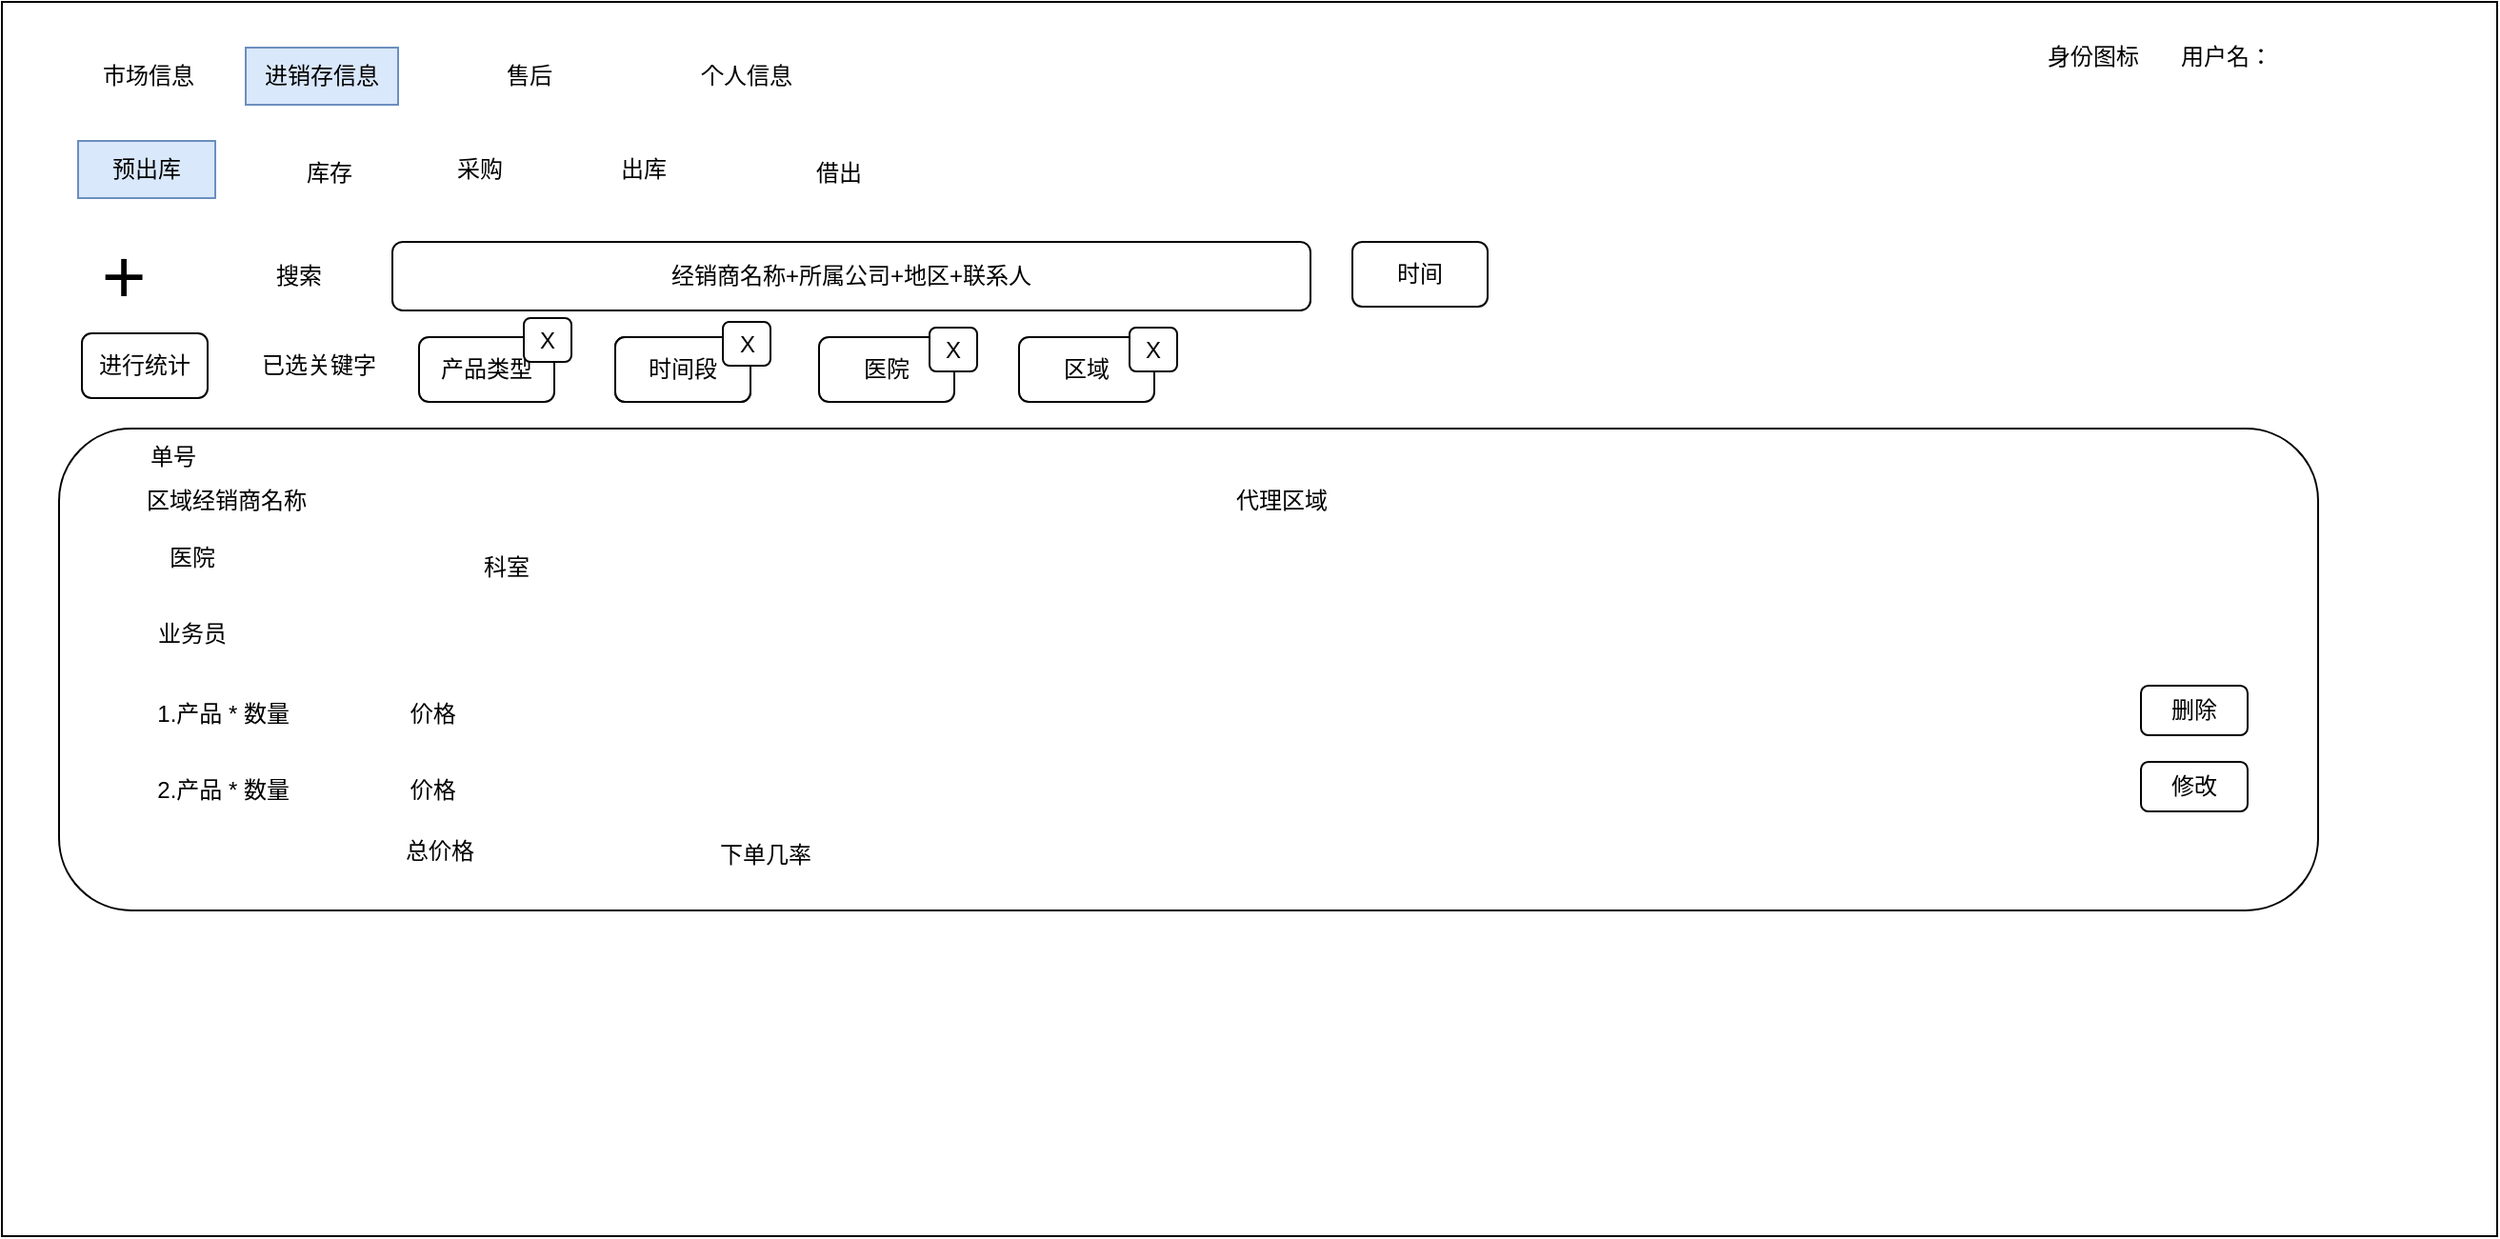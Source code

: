 <mxfile version="15.5.1" type="github" pages="5">
  <diagram id="N5iFs1pkEQkYCYLfwqrd" name="预出库">
    <mxGraphModel dx="1422" dy="705" grid="0" gridSize="10" guides="1" tooltips="1" connect="1" arrows="1" fold="1" page="1" pageScale="1" pageWidth="827" pageHeight="1169" math="0" shadow="0">
      <root>
        <mxCell id="0" />
        <mxCell id="1" parent="0" />
        <mxCell id="yPibqIaLQ4RqL0XUAA-0-1" value="" style="rounded=0;whiteSpace=wrap;html=1;" vertex="1" parent="1">
          <mxGeometry x="46" y="108" width="1310" height="648" as="geometry" />
        </mxCell>
        <mxCell id="yPibqIaLQ4RqL0XUAA-0-2" value="市场信息" style="text;html=1;strokeColor=none;fillColor=none;align=center;verticalAlign=middle;whiteSpace=wrap;rounded=0;" vertex="1" parent="1">
          <mxGeometry x="83" y="132" width="80" height="30" as="geometry" />
        </mxCell>
        <mxCell id="yPibqIaLQ4RqL0XUAA-0-3" value="预出库" style="text;html=1;strokeColor=#6c8ebf;fillColor=#dae8fc;align=center;verticalAlign=middle;whiteSpace=wrap;rounded=0;" vertex="1" parent="1">
          <mxGeometry x="86" y="181" width="72" height="30" as="geometry" />
        </mxCell>
        <mxCell id="yPibqIaLQ4RqL0XUAA-0-4" value="采购" style="text;html=1;strokeColor=none;fillColor=none;align=center;verticalAlign=middle;whiteSpace=wrap;rounded=0;" vertex="1" parent="1">
          <mxGeometry x="261" y="181" width="72" height="30" as="geometry" />
        </mxCell>
        <mxCell id="yPibqIaLQ4RqL0XUAA-0-5" value="出库" style="text;html=1;strokeColor=none;fillColor=none;align=center;verticalAlign=middle;whiteSpace=wrap;rounded=0;" vertex="1" parent="1">
          <mxGeometry x="347" y="181" width="72" height="30" as="geometry" />
        </mxCell>
        <mxCell id="yPibqIaLQ4RqL0XUAA-0-12" value="&lt;font style=&quot;font-size: 40px&quot;&gt;+&lt;/font&gt;" style="text;html=1;strokeColor=none;fillColor=none;align=center;verticalAlign=middle;whiteSpace=wrap;rounded=0;" vertex="1" parent="1">
          <mxGeometry x="80" y="236" width="60" height="30" as="geometry" />
        </mxCell>
        <mxCell id="yPibqIaLQ4RqL0XUAA-0-13" value="搜索" style="text;html=1;strokeColor=none;fillColor=none;align=center;verticalAlign=middle;whiteSpace=wrap;rounded=0;fontSize=12;" vertex="1" parent="1">
          <mxGeometry x="172" y="237" width="60" height="30" as="geometry" />
        </mxCell>
        <mxCell id="yPibqIaLQ4RqL0XUAA-0-14" value="经销商名称+所属公司+地区+联系人" style="rounded=1;whiteSpace=wrap;html=1;fontSize=12;" vertex="1" parent="1">
          <mxGeometry x="251" y="234" width="482" height="36" as="geometry" />
        </mxCell>
        <mxCell id="yPibqIaLQ4RqL0XUAA-0-16" value="用户名：" style="text;html=1;strokeColor=none;fillColor=none;align=center;verticalAlign=middle;whiteSpace=wrap;rounded=0;fontSize=12;" vertex="1" parent="1">
          <mxGeometry x="1184" y="122" width="60" height="30" as="geometry" />
        </mxCell>
        <mxCell id="yPibqIaLQ4RqL0XUAA-0-17" value="身份图标" style="text;html=1;strokeColor=none;fillColor=none;align=center;verticalAlign=middle;whiteSpace=wrap;rounded=0;fontSize=12;" vertex="1" parent="1">
          <mxGeometry x="1114" y="122" width="60" height="30" as="geometry" />
        </mxCell>
        <mxCell id="yPibqIaLQ4RqL0XUAA-0-20" value="进销存信息" style="text;html=1;strokeColor=#6c8ebf;fillColor=#dae8fc;align=center;verticalAlign=middle;whiteSpace=wrap;rounded=0;" vertex="1" parent="1">
          <mxGeometry x="174" y="132" width="80" height="30" as="geometry" />
        </mxCell>
        <mxCell id="yPibqIaLQ4RqL0XUAA-0-21" value="借出" style="text;html=1;strokeColor=none;fillColor=none;align=center;verticalAlign=middle;whiteSpace=wrap;rounded=0;" vertex="1" parent="1">
          <mxGeometry x="452" y="183" width="67" height="30" as="geometry" />
        </mxCell>
        <mxCell id="yPibqIaLQ4RqL0XUAA-0-22" value="售后" style="text;html=1;strokeColor=none;fillColor=none;align=center;verticalAlign=middle;whiteSpace=wrap;rounded=0;" vertex="1" parent="1">
          <mxGeometry x="283" y="132" width="80" height="30" as="geometry" />
        </mxCell>
        <mxCell id="yPibqIaLQ4RqL0XUAA-0-23" value="个人信息" style="text;html=1;strokeColor=none;fillColor=none;align=center;verticalAlign=middle;whiteSpace=wrap;rounded=0;" vertex="1" parent="1">
          <mxGeometry x="397" y="132" width="80" height="30" as="geometry" />
        </mxCell>
        <mxCell id="yPibqIaLQ4RqL0XUAA-0-24" value="库存" style="text;html=1;strokeColor=none;fillColor=none;align=center;verticalAlign=middle;whiteSpace=wrap;rounded=0;" vertex="1" parent="1">
          <mxGeometry x="182" y="183" width="72" height="30" as="geometry" />
        </mxCell>
        <mxCell id="yPibqIaLQ4RqL0XUAA-0-26" value="" style="rounded=1;whiteSpace=wrap;html=1;fontSize=12;" vertex="1" parent="1">
          <mxGeometry x="76" y="332" width="1186" height="253" as="geometry" />
        </mxCell>
        <mxCell id="yPibqIaLQ4RqL0XUAA-0-27" value="修改" style="rounded=1;whiteSpace=wrap;html=1;fontSize=12;" vertex="1" parent="1">
          <mxGeometry x="1169" y="507" width="56" height="26" as="geometry" />
        </mxCell>
        <mxCell id="yPibqIaLQ4RqL0XUAA-0-28" value="删除" style="rounded=1;whiteSpace=wrap;html=1;fontSize=12;" vertex="1" parent="1">
          <mxGeometry x="1169" y="467" width="56" height="26" as="geometry" />
        </mxCell>
        <mxCell id="yPibqIaLQ4RqL0XUAA-0-29" value="区域经销商名称" style="text;html=1;strokeColor=none;fillColor=none;align=center;verticalAlign=middle;whiteSpace=wrap;rounded=0;fontSize=12;" vertex="1" parent="1">
          <mxGeometry x="112" y="355" width="104" height="30" as="geometry" />
        </mxCell>
        <mxCell id="yPibqIaLQ4RqL0XUAA-0-30" value="代理区域" style="text;html=1;strokeColor=none;fillColor=none;align=center;verticalAlign=middle;whiteSpace=wrap;rounded=0;fontSize=12;" vertex="1" parent="1">
          <mxGeometry x="666" y="355" width="104" height="30" as="geometry" />
        </mxCell>
        <mxCell id="yPibqIaLQ4RqL0XUAA-0-31" value="业务员" style="text;html=1;strokeColor=none;fillColor=none;align=center;verticalAlign=middle;whiteSpace=wrap;rounded=0;fontSize=12;" vertex="1" parent="1">
          <mxGeometry x="116" y="424.5" width="60" height="30" as="geometry" />
        </mxCell>
        <mxCell id="yPibqIaLQ4RqL0XUAA-0-32" value="医院" style="text;html=1;strokeColor=none;fillColor=none;align=center;verticalAlign=middle;whiteSpace=wrap;rounded=0;fontSize=12;" vertex="1" parent="1">
          <mxGeometry x="116" y="385" width="60" height="30" as="geometry" />
        </mxCell>
        <mxCell id="yPibqIaLQ4RqL0XUAA-0-33" value="1.产品 * 数量&amp;nbsp; &amp;nbsp; &amp;nbsp; &amp;nbsp; &amp;nbsp; &amp;nbsp; &amp;nbsp; &amp;nbsp; &amp;nbsp; &amp;nbsp;价格" style="text;html=1;strokeColor=none;fillColor=none;align=center;verticalAlign=middle;whiteSpace=wrap;rounded=0;fontSize=12;" vertex="1" parent="1">
          <mxGeometry x="94" y="467" width="224" height="30" as="geometry" />
        </mxCell>
        <mxCell id="yPibqIaLQ4RqL0XUAA-0-34" value="2.产品 * 数量&amp;nbsp; &amp;nbsp; &amp;nbsp; &amp;nbsp; &amp;nbsp; &amp;nbsp; &amp;nbsp; &amp;nbsp; &amp;nbsp; &amp;nbsp;价格" style="text;html=1;strokeColor=none;fillColor=none;align=center;verticalAlign=middle;whiteSpace=wrap;rounded=0;fontSize=12;" vertex="1" parent="1">
          <mxGeometry x="94" y="507" width="224" height="30" as="geometry" />
        </mxCell>
        <mxCell id="yPibqIaLQ4RqL0XUAA-0-35" value="总价格" style="text;html=1;strokeColor=none;fillColor=none;align=center;verticalAlign=middle;whiteSpace=wrap;rounded=0;fontSize=12;" vertex="1" parent="1">
          <mxGeometry x="246" y="539" width="60" height="30" as="geometry" />
        </mxCell>
        <mxCell id="yPibqIaLQ4RqL0XUAA-0-36" value="下单几率" style="text;html=1;strokeColor=none;fillColor=none;align=center;verticalAlign=middle;whiteSpace=wrap;rounded=0;fontSize=12;" vertex="1" parent="1">
          <mxGeometry x="417" y="541" width="60" height="30" as="geometry" />
        </mxCell>
        <mxCell id="yPibqIaLQ4RqL0XUAA-0-37" value="科室" style="text;html=1;strokeColor=none;fillColor=none;align=center;verticalAlign=middle;whiteSpace=wrap;rounded=0;fontSize=12;" vertex="1" parent="1">
          <mxGeometry x="281" y="390" width="60" height="30" as="geometry" />
        </mxCell>
        <mxCell id="yPibqIaLQ4RqL0XUAA-0-38" value="单号" style="text;html=1;strokeColor=none;fillColor=none;align=center;verticalAlign=middle;whiteSpace=wrap;rounded=0;" vertex="1" parent="1">
          <mxGeometry x="106" y="332" width="60" height="30" as="geometry" />
        </mxCell>
        <mxCell id="yPibqIaLQ4RqL0XUAA-0-40" value="时间" style="rounded=1;whiteSpace=wrap;html=1;" vertex="1" parent="1">
          <mxGeometry x="755" y="234" width="71" height="34" as="geometry" />
        </mxCell>
        <mxCell id="yPibqIaLQ4RqL0XUAA-0-41" value="产品类型" style="rounded=1;whiteSpace=wrap;html=1;" vertex="1" parent="1">
          <mxGeometry x="265" y="284" width="71" height="34" as="geometry" />
        </mxCell>
        <mxCell id="yPibqIaLQ4RqL0XUAA-0-43" value="已选关键字" style="text;html=1;strokeColor=none;fillColor=none;align=center;verticalAlign=middle;whiteSpace=wrap;rounded=0;" vertex="1" parent="1">
          <mxGeometry x="178" y="284" width="69" height="30" as="geometry" />
        </mxCell>
        <mxCell id="yPibqIaLQ4RqL0XUAA-0-44" value="X" style="rounded=1;whiteSpace=wrap;html=1;" vertex="1" parent="1">
          <mxGeometry x="320" y="274" width="25" height="23" as="geometry" />
        </mxCell>
        <mxCell id="yPibqIaLQ4RqL0XUAA-0-45" value="时间段" style="rounded=1;whiteSpace=wrap;html=1;" vertex="1" parent="1">
          <mxGeometry x="368" y="284" width="71" height="34" as="geometry" />
        </mxCell>
        <mxCell id="yPibqIaLQ4RqL0XUAA-0-47" value="时间段" style="rounded=1;whiteSpace=wrap;html=1;" vertex="1" parent="1">
          <mxGeometry x="368" y="284" width="71" height="34" as="geometry" />
        </mxCell>
        <mxCell id="yPibqIaLQ4RqL0XUAA-0-48" value="医院" style="rounded=1;whiteSpace=wrap;html=1;" vertex="1" parent="1">
          <mxGeometry x="475" y="284" width="71" height="34" as="geometry" />
        </mxCell>
        <mxCell id="yPibqIaLQ4RqL0XUAA-0-49" value="X" style="rounded=1;whiteSpace=wrap;html=1;" vertex="1" parent="1">
          <mxGeometry x="424.5" y="276" width="25" height="23" as="geometry" />
        </mxCell>
        <mxCell id="yPibqIaLQ4RqL0XUAA-0-50" value="X" style="rounded=1;whiteSpace=wrap;html=1;" vertex="1" parent="1">
          <mxGeometry x="533" y="279" width="25" height="23" as="geometry" />
        </mxCell>
        <mxCell id="yPibqIaLQ4RqL0XUAA-0-52" value="进行统计" style="rounded=1;whiteSpace=wrap;html=1;" vertex="1" parent="1">
          <mxGeometry x="88" y="282" width="66" height="34" as="geometry" />
        </mxCell>
        <mxCell id="yPibqIaLQ4RqL0XUAA-0-53" value="区域" style="rounded=1;whiteSpace=wrap;html=1;" vertex="1" parent="1">
          <mxGeometry x="580" y="284" width="71" height="34" as="geometry" />
        </mxCell>
        <mxCell id="yPibqIaLQ4RqL0XUAA-0-54" value="X" style="rounded=1;whiteSpace=wrap;html=1;" vertex="1" parent="1">
          <mxGeometry x="638" y="279" width="25" height="23" as="geometry" />
        </mxCell>
      </root>
    </mxGraphModel>
  </diagram>
  <diagram id="jv4Y4jP7Bdz8mvcNvEhy" name="库存">
    <mxGraphModel dx="1422" dy="705" grid="0" gridSize="10" guides="1" tooltips="1" connect="1" arrows="1" fold="1" page="1" pageScale="1" pageWidth="827" pageHeight="1169" math="0" shadow="0">
      <root>
        <mxCell id="_KoCDJQrt4iuUP8M9wGR-0" />
        <mxCell id="_KoCDJQrt4iuUP8M9wGR-1" parent="_KoCDJQrt4iuUP8M9wGR-0" />
        <mxCell id="_KoCDJQrt4iuUP8M9wGR-2" value="" style="rounded=0;whiteSpace=wrap;html=1;" vertex="1" parent="_KoCDJQrt4iuUP8M9wGR-1">
          <mxGeometry x="46" y="108" width="1310" height="648" as="geometry" />
        </mxCell>
        <mxCell id="_KoCDJQrt4iuUP8M9wGR-3" value="市场信息" style="text;html=1;strokeColor=none;fillColor=none;align=center;verticalAlign=middle;whiteSpace=wrap;rounded=0;" vertex="1" parent="_KoCDJQrt4iuUP8M9wGR-1">
          <mxGeometry x="83" y="132" width="80" height="30" as="geometry" />
        </mxCell>
        <mxCell id="_KoCDJQrt4iuUP8M9wGR-4" value="预出库" style="text;html=1;align=center;verticalAlign=middle;whiteSpace=wrap;rounded=0;" vertex="1" parent="_KoCDJQrt4iuUP8M9wGR-1">
          <mxGeometry x="86" y="181" width="72" height="30" as="geometry" />
        </mxCell>
        <mxCell id="_KoCDJQrt4iuUP8M9wGR-5" value="采购" style="text;html=1;align=center;verticalAlign=middle;whiteSpace=wrap;rounded=0;" vertex="1" parent="_KoCDJQrt4iuUP8M9wGR-1">
          <mxGeometry x="261" y="181" width="72" height="30" as="geometry" />
        </mxCell>
        <mxCell id="_KoCDJQrt4iuUP8M9wGR-6" value="出库" style="text;html=1;strokeColor=none;fillColor=none;align=center;verticalAlign=middle;whiteSpace=wrap;rounded=0;" vertex="1" parent="_KoCDJQrt4iuUP8M9wGR-1">
          <mxGeometry x="347" y="181" width="72" height="30" as="geometry" />
        </mxCell>
        <mxCell id="_KoCDJQrt4iuUP8M9wGR-8" value="&lt;font style=&quot;font-size: 40px&quot;&gt;+&lt;/font&gt;" style="text;html=1;strokeColor=none;fillColor=none;align=center;verticalAlign=middle;whiteSpace=wrap;rounded=0;" vertex="1" parent="_KoCDJQrt4iuUP8M9wGR-1">
          <mxGeometry x="80" y="236" width="60" height="30" as="geometry" />
        </mxCell>
        <mxCell id="_KoCDJQrt4iuUP8M9wGR-9" value="搜索" style="text;html=1;strokeColor=none;fillColor=none;align=center;verticalAlign=middle;whiteSpace=wrap;rounded=0;fontSize=12;" vertex="1" parent="_KoCDJQrt4iuUP8M9wGR-1">
          <mxGeometry x="172" y="237" width="60" height="30" as="geometry" />
        </mxCell>
        <mxCell id="_KoCDJQrt4iuUP8M9wGR-10" value="产品类型+产品型号+区域" style="rounded=1;whiteSpace=wrap;html=1;fontSize=12;" vertex="1" parent="_KoCDJQrt4iuUP8M9wGR-1">
          <mxGeometry x="251" y="234" width="482" height="36" as="geometry" />
        </mxCell>
        <mxCell id="_KoCDJQrt4iuUP8M9wGR-11" value="用户名：" style="text;html=1;strokeColor=none;fillColor=none;align=center;verticalAlign=middle;whiteSpace=wrap;rounded=0;fontSize=12;" vertex="1" parent="_KoCDJQrt4iuUP8M9wGR-1">
          <mxGeometry x="1184" y="122" width="60" height="30" as="geometry" />
        </mxCell>
        <mxCell id="_KoCDJQrt4iuUP8M9wGR-12" value="身份图标" style="text;html=1;strokeColor=none;fillColor=none;align=center;verticalAlign=middle;whiteSpace=wrap;rounded=0;fontSize=12;" vertex="1" parent="_KoCDJQrt4iuUP8M9wGR-1">
          <mxGeometry x="1114" y="122" width="60" height="30" as="geometry" />
        </mxCell>
        <mxCell id="_KoCDJQrt4iuUP8M9wGR-13" value="进销存信息" style="text;html=1;strokeColor=#6c8ebf;fillColor=#dae8fc;align=center;verticalAlign=middle;whiteSpace=wrap;rounded=0;" vertex="1" parent="_KoCDJQrt4iuUP8M9wGR-1">
          <mxGeometry x="174" y="132" width="80" height="30" as="geometry" />
        </mxCell>
        <mxCell id="_KoCDJQrt4iuUP8M9wGR-14" value="借出" style="text;html=1;strokeColor=none;fillColor=none;align=center;verticalAlign=middle;whiteSpace=wrap;rounded=0;" vertex="1" parent="_KoCDJQrt4iuUP8M9wGR-1">
          <mxGeometry x="429" y="183" width="67" height="30" as="geometry" />
        </mxCell>
        <mxCell id="_KoCDJQrt4iuUP8M9wGR-15" value="售后" style="text;html=1;strokeColor=none;fillColor=none;align=center;verticalAlign=middle;whiteSpace=wrap;rounded=0;" vertex="1" parent="_KoCDJQrt4iuUP8M9wGR-1">
          <mxGeometry x="283" y="132" width="80" height="30" as="geometry" />
        </mxCell>
        <mxCell id="_KoCDJQrt4iuUP8M9wGR-16" value="个人信息" style="text;html=1;strokeColor=none;fillColor=none;align=center;verticalAlign=middle;whiteSpace=wrap;rounded=0;" vertex="1" parent="_KoCDJQrt4iuUP8M9wGR-1">
          <mxGeometry x="397" y="132" width="80" height="30" as="geometry" />
        </mxCell>
        <mxCell id="_KoCDJQrt4iuUP8M9wGR-17" value="库存" style="text;html=1;align=center;verticalAlign=middle;whiteSpace=wrap;rounded=0;fillColor=#dae8fc;strokeColor=#6c8ebf;" vertex="1" parent="_KoCDJQrt4iuUP8M9wGR-1">
          <mxGeometry x="182" y="183" width="72" height="30" as="geometry" />
        </mxCell>
        <mxCell id="_KoCDJQrt4iuUP8M9wGR-18" value="" style="rounded=1;whiteSpace=wrap;html=1;fontSize=12;" vertex="1" parent="_KoCDJQrt4iuUP8M9wGR-1">
          <mxGeometry x="76" y="332" width="1229" height="62" as="geometry" />
        </mxCell>
        <mxCell id="_KoCDJQrt4iuUP8M9wGR-23" value="产品型号" style="text;html=1;strokeColor=none;fillColor=none;align=center;verticalAlign=middle;whiteSpace=wrap;rounded=0;fontSize=12;" vertex="1" parent="_KoCDJQrt4iuUP8M9wGR-1">
          <mxGeometry x="112" y="346" width="60" height="30" as="geometry" />
        </mxCell>
        <mxCell id="ZO0DGXHjVjObWl1mcFFZ-0" value="市场报价" style="text;html=1;strokeColor=none;fillColor=none;align=center;verticalAlign=middle;whiteSpace=wrap;rounded=0;fontSize=12;" vertex="1" parent="_KoCDJQrt4iuUP8M9wGR-1">
          <mxGeometry x="371" y="348" width="60" height="30" as="geometry" />
        </mxCell>
        <mxCell id="ZO0DGXHjVjObWl1mcFFZ-1" value="底价" style="text;html=1;strokeColor=none;fillColor=none;align=center;verticalAlign=middle;whiteSpace=wrap;rounded=0;fontSize=12;" vertex="1" parent="_KoCDJQrt4iuUP8M9wGR-1">
          <mxGeometry x="484" y="348" width="60" height="30" as="geometry" />
        </mxCell>
        <mxCell id="ZO0DGXHjVjObWl1mcFFZ-2" value="入库日期" style="text;html=1;strokeColor=none;fillColor=none;align=center;verticalAlign=middle;whiteSpace=wrap;rounded=0;fontSize=12;" vertex="1" parent="_KoCDJQrt4iuUP8M9wGR-1">
          <mxGeometry x="245" y="348" width="60" height="30" as="geometry" />
        </mxCell>
        <mxCell id="ZO0DGXHjVjObWl1mcFFZ-3" value="库存量" style="text;html=1;strokeColor=none;fillColor=none;align=center;verticalAlign=middle;whiteSpace=wrap;rounded=0;fontSize=12;" vertex="1" parent="_KoCDJQrt4iuUP8M9wGR-1">
          <mxGeometry x="1221" y="351" width="60" height="30" as="geometry" />
        </mxCell>
        <mxCell id="tVvs63buz0-kbZo9qKMl-0" value="入库日期" style="text;html=1;strokeColor=none;fillColor=none;align=center;verticalAlign=middle;whiteSpace=wrap;rounded=0;" vertex="1" parent="_KoCDJQrt4iuUP8M9wGR-1">
          <mxGeometry x="771" y="237" width="60" height="30" as="geometry" />
        </mxCell>
      </root>
    </mxGraphModel>
  </diagram>
  <diagram id="6dy0eFwVBlNx3z7ND8d6" name="采购">
    <mxGraphModel dx="1422" dy="705" grid="0" gridSize="10" guides="1" tooltips="1" connect="1" arrows="1" fold="1" page="1" pageScale="1" pageWidth="827" pageHeight="1169" math="0" shadow="0">
      <root>
        <mxCell id="WI2zDYExkKWkCpuqiBd3-0" />
        <mxCell id="WI2zDYExkKWkCpuqiBd3-1" parent="WI2zDYExkKWkCpuqiBd3-0" />
        <mxCell id="sccKwh4WqgvTdbU3zLTp-0" value="" style="rounded=0;whiteSpace=wrap;html=1;" vertex="1" parent="WI2zDYExkKWkCpuqiBd3-1">
          <mxGeometry x="46" y="108" width="1310" height="648" as="geometry" />
        </mxCell>
        <mxCell id="sccKwh4WqgvTdbU3zLTp-1" value="市场信息" style="text;html=1;strokeColor=none;fillColor=none;align=center;verticalAlign=middle;whiteSpace=wrap;rounded=0;" vertex="1" parent="WI2zDYExkKWkCpuqiBd3-1">
          <mxGeometry x="83" y="132" width="80" height="30" as="geometry" />
        </mxCell>
        <mxCell id="sccKwh4WqgvTdbU3zLTp-2" value="预出库" style="text;html=1;align=center;verticalAlign=middle;whiteSpace=wrap;rounded=0;" vertex="1" parent="WI2zDYExkKWkCpuqiBd3-1">
          <mxGeometry x="86" y="181" width="72" height="30" as="geometry" />
        </mxCell>
        <mxCell id="sccKwh4WqgvTdbU3zLTp-3" value="采购" style="text;html=1;strokeColor=#6c8ebf;fillColor=#dae8fc;align=center;verticalAlign=middle;whiteSpace=wrap;rounded=0;" vertex="1" parent="WI2zDYExkKWkCpuqiBd3-1">
          <mxGeometry x="261" y="181" width="72" height="30" as="geometry" />
        </mxCell>
        <mxCell id="sccKwh4WqgvTdbU3zLTp-4" value="出库" style="text;html=1;strokeColor=none;fillColor=none;align=center;verticalAlign=middle;whiteSpace=wrap;rounded=0;" vertex="1" parent="WI2zDYExkKWkCpuqiBd3-1">
          <mxGeometry x="347" y="181" width="72" height="30" as="geometry" />
        </mxCell>
        <mxCell id="sccKwh4WqgvTdbU3zLTp-6" value="&lt;font style=&quot;font-size: 40px&quot;&gt;+&lt;/font&gt;" style="text;html=1;strokeColor=none;fillColor=none;align=center;verticalAlign=middle;whiteSpace=wrap;rounded=0;" vertex="1" parent="WI2zDYExkKWkCpuqiBd3-1">
          <mxGeometry x="80" y="236" width="60" height="30" as="geometry" />
        </mxCell>
        <mxCell id="sccKwh4WqgvTdbU3zLTp-7" value="搜索" style="text;html=1;strokeColor=none;fillColor=none;align=center;verticalAlign=middle;whiteSpace=wrap;rounded=0;fontSize=12;" vertex="1" parent="WI2zDYExkKWkCpuqiBd3-1">
          <mxGeometry x="172" y="237" width="60" height="30" as="geometry" />
        </mxCell>
        <mxCell id="sccKwh4WqgvTdbU3zLTp-8" value="经销商名称+所属公司+地区+联系人" style="rounded=1;whiteSpace=wrap;html=1;fontSize=12;" vertex="1" parent="WI2zDYExkKWkCpuqiBd3-1">
          <mxGeometry x="251" y="234" width="482" height="36" as="geometry" />
        </mxCell>
        <mxCell id="sccKwh4WqgvTdbU3zLTp-9" value="用户名：" style="text;html=1;strokeColor=none;fillColor=none;align=center;verticalAlign=middle;whiteSpace=wrap;rounded=0;fontSize=12;" vertex="1" parent="WI2zDYExkKWkCpuqiBd3-1">
          <mxGeometry x="1184" y="122" width="60" height="30" as="geometry" />
        </mxCell>
        <mxCell id="sccKwh4WqgvTdbU3zLTp-10" value="身份图标" style="text;html=1;strokeColor=none;fillColor=none;align=center;verticalAlign=middle;whiteSpace=wrap;rounded=0;fontSize=12;" vertex="1" parent="WI2zDYExkKWkCpuqiBd3-1">
          <mxGeometry x="1114" y="122" width="60" height="30" as="geometry" />
        </mxCell>
        <mxCell id="sccKwh4WqgvTdbU3zLTp-11" value="进销存信息" style="text;html=1;strokeColor=#6c8ebf;fillColor=#dae8fc;align=center;verticalAlign=middle;whiteSpace=wrap;rounded=0;" vertex="1" parent="WI2zDYExkKWkCpuqiBd3-1">
          <mxGeometry x="174" y="132" width="80" height="30" as="geometry" />
        </mxCell>
        <mxCell id="sccKwh4WqgvTdbU3zLTp-12" value="借出" style="text;html=1;strokeColor=none;fillColor=none;align=center;verticalAlign=middle;whiteSpace=wrap;rounded=0;" vertex="1" parent="WI2zDYExkKWkCpuqiBd3-1">
          <mxGeometry x="430" y="183" width="67" height="30" as="geometry" />
        </mxCell>
        <mxCell id="sccKwh4WqgvTdbU3zLTp-13" value="售后" style="text;html=1;strokeColor=none;fillColor=none;align=center;verticalAlign=middle;whiteSpace=wrap;rounded=0;" vertex="1" parent="WI2zDYExkKWkCpuqiBd3-1">
          <mxGeometry x="283" y="132" width="80" height="30" as="geometry" />
        </mxCell>
        <mxCell id="sccKwh4WqgvTdbU3zLTp-14" value="个人信息" style="text;html=1;strokeColor=none;fillColor=none;align=center;verticalAlign=middle;whiteSpace=wrap;rounded=0;" vertex="1" parent="WI2zDYExkKWkCpuqiBd3-1">
          <mxGeometry x="397" y="132" width="80" height="30" as="geometry" />
        </mxCell>
        <mxCell id="sccKwh4WqgvTdbU3zLTp-15" value="库存" style="text;html=1;strokeColor=none;fillColor=none;align=center;verticalAlign=middle;whiteSpace=wrap;rounded=0;" vertex="1" parent="WI2zDYExkKWkCpuqiBd3-1">
          <mxGeometry x="182" y="183" width="72" height="30" as="geometry" />
        </mxCell>
        <mxCell id="sccKwh4WqgvTdbU3zLTp-16" value="" style="rounded=1;whiteSpace=wrap;html=1;fontSize=12;" vertex="1" parent="WI2zDYExkKWkCpuqiBd3-1">
          <mxGeometry x="76" y="357" width="1186" height="55" as="geometry" />
        </mxCell>
        <mxCell id="sccKwh4WqgvTdbU3zLTp-17" value="修改" style="rounded=1;whiteSpace=wrap;html=1;fontSize=12;" vertex="1" parent="WI2zDYExkKWkCpuqiBd3-1">
          <mxGeometry x="1085" y="371.5" width="56" height="26" as="geometry" />
        </mxCell>
        <mxCell id="sccKwh4WqgvTdbU3zLTp-18" value="删除" style="rounded=1;whiteSpace=wrap;html=1;fontSize=12;" vertex="1" parent="WI2zDYExkKWkCpuqiBd3-1">
          <mxGeometry x="1172" y="371.5" width="56" height="26" as="geometry" />
        </mxCell>
        <mxCell id="sccKwh4WqgvTdbU3zLTp-21" value="产品类型" style="text;html=1;strokeColor=none;fillColor=none;align=center;verticalAlign=middle;whiteSpace=wrap;rounded=0;fontSize=12;" vertex="1" parent="WI2zDYExkKWkCpuqiBd3-1">
          <mxGeometry x="243" y="369.5" width="60" height="30" as="geometry" />
        </mxCell>
        <mxCell id="sccKwh4WqgvTdbU3zLTp-26" value="产品数量" style="text;html=1;strokeColor=none;fillColor=none;align=center;verticalAlign=middle;whiteSpace=wrap;rounded=0;fontSize=12;" vertex="1" parent="WI2zDYExkKWkCpuqiBd3-1">
          <mxGeometry x="364.5" y="369.5" width="60" height="30" as="geometry" />
        </mxCell>
        <mxCell id="sccKwh4WqgvTdbU3zLTp-28" value="单号" style="text;html=1;strokeColor=none;fillColor=none;align=center;verticalAlign=middle;whiteSpace=wrap;rounded=0;" vertex="1" parent="WI2zDYExkKWkCpuqiBd3-1">
          <mxGeometry x="116" y="369.5" width="60" height="30" as="geometry" />
        </mxCell>
        <mxCell id="sccKwh4WqgvTdbU3zLTp-29" value="时间" style="rounded=1;whiteSpace=wrap;html=1;" vertex="1" parent="WI2zDYExkKWkCpuqiBd3-1">
          <mxGeometry x="755" y="234" width="71" height="34" as="geometry" />
        </mxCell>
        <mxCell id="sccKwh4WqgvTdbU3zLTp-30" value="产品类型" style="rounded=1;whiteSpace=wrap;html=1;" vertex="1" parent="WI2zDYExkKWkCpuqiBd3-1">
          <mxGeometry x="265" y="284" width="71" height="34" as="geometry" />
        </mxCell>
        <mxCell id="sccKwh4WqgvTdbU3zLTp-31" value="已选关键字" style="text;html=1;strokeColor=none;fillColor=none;align=center;verticalAlign=middle;whiteSpace=wrap;rounded=0;" vertex="1" parent="WI2zDYExkKWkCpuqiBd3-1">
          <mxGeometry x="178" y="284" width="69" height="30" as="geometry" />
        </mxCell>
        <mxCell id="sccKwh4WqgvTdbU3zLTp-32" value="X" style="rounded=1;whiteSpace=wrap;html=1;" vertex="1" parent="WI2zDYExkKWkCpuqiBd3-1">
          <mxGeometry x="320" y="274" width="25" height="23" as="geometry" />
        </mxCell>
        <mxCell id="sccKwh4WqgvTdbU3zLTp-33" value="时间段" style="rounded=1;whiteSpace=wrap;html=1;" vertex="1" parent="WI2zDYExkKWkCpuqiBd3-1">
          <mxGeometry x="368" y="284" width="71" height="34" as="geometry" />
        </mxCell>
        <mxCell id="sccKwh4WqgvTdbU3zLTp-34" value="时间段" style="rounded=1;whiteSpace=wrap;html=1;" vertex="1" parent="WI2zDYExkKWkCpuqiBd3-1">
          <mxGeometry x="368" y="284" width="71" height="34" as="geometry" />
        </mxCell>
        <mxCell id="sccKwh4WqgvTdbU3zLTp-36" value="X" style="rounded=1;whiteSpace=wrap;html=1;" vertex="1" parent="WI2zDYExkKWkCpuqiBd3-1">
          <mxGeometry x="424.5" y="276" width="25" height="23" as="geometry" />
        </mxCell>
        <mxCell id="MrvqxsF8xJ7pxnnqwmNk-0" value="单价" style="text;html=1;strokeColor=none;fillColor=none;align=center;verticalAlign=middle;whiteSpace=wrap;rounded=0;fontSize=12;" vertex="1" parent="WI2zDYExkKWkCpuqiBd3-1">
          <mxGeometry x="502.5" y="369.5" width="60" height="30" as="geometry" />
        </mxCell>
        <mxCell id="MrvqxsF8xJ7pxnnqwmNk-1" value="总价" style="text;html=1;strokeColor=none;fillColor=none;align=center;verticalAlign=middle;whiteSpace=wrap;rounded=0;fontSize=12;" vertex="1" parent="WI2zDYExkKWkCpuqiBd3-1">
          <mxGeometry x="632" y="371" width="60" height="30" as="geometry" />
        </mxCell>
        <mxCell id="MrvqxsF8xJ7pxnnqwmNk-2" value="采购员" style="text;html=1;strokeColor=none;fillColor=none;align=center;verticalAlign=middle;whiteSpace=wrap;rounded=0;fontSize=12;" vertex="1" parent="WI2zDYExkKWkCpuqiBd3-1">
          <mxGeometry x="751" y="371" width="60" height="30" as="geometry" />
        </mxCell>
        <mxCell id="MrvqxsF8xJ7pxnnqwmNk-3" value="录入员" style="text;html=1;strokeColor=none;fillColor=none;align=center;verticalAlign=middle;whiteSpace=wrap;rounded=0;fontSize=12;" vertex="1" parent="WI2zDYExkKWkCpuqiBd3-1">
          <mxGeometry x="858" y="371" width="60" height="30" as="geometry" />
        </mxCell>
      </root>
    </mxGraphModel>
  </diagram>
  <diagram id="K3hkV_p9wY10ROC928_Y" name="出库">
    <mxGraphModel dx="1422" dy="705" grid="0" gridSize="10" guides="1" tooltips="1" connect="1" arrows="1" fold="1" page="1" pageScale="1" pageWidth="827" pageHeight="1169" math="0" shadow="0">
      <root>
        <mxCell id="q9zFAbEKk6NHqyKEcEfC-0" />
        <mxCell id="q9zFAbEKk6NHqyKEcEfC-1" parent="q9zFAbEKk6NHqyKEcEfC-0" />
        <mxCell id="q9zFAbEKk6NHqyKEcEfC-2" value="" style="rounded=0;whiteSpace=wrap;html=1;" vertex="1" parent="q9zFAbEKk6NHqyKEcEfC-1">
          <mxGeometry x="46" y="108" width="1310" height="648" as="geometry" />
        </mxCell>
        <mxCell id="q9zFAbEKk6NHqyKEcEfC-3" value="市场信息" style="text;html=1;strokeColor=none;fillColor=none;align=center;verticalAlign=middle;whiteSpace=wrap;rounded=0;" vertex="1" parent="q9zFAbEKk6NHqyKEcEfC-1">
          <mxGeometry x="83" y="132" width="80" height="30" as="geometry" />
        </mxCell>
        <mxCell id="q9zFAbEKk6NHqyKEcEfC-4" value="预出库" style="text;html=1;align=center;verticalAlign=middle;whiteSpace=wrap;rounded=0;" vertex="1" parent="q9zFAbEKk6NHqyKEcEfC-1">
          <mxGeometry x="86" y="181" width="72" height="30" as="geometry" />
        </mxCell>
        <mxCell id="q9zFAbEKk6NHqyKEcEfC-5" value="采购" style="text;html=1;align=center;verticalAlign=middle;whiteSpace=wrap;rounded=0;" vertex="1" parent="q9zFAbEKk6NHqyKEcEfC-1">
          <mxGeometry x="261" y="181" width="72" height="30" as="geometry" />
        </mxCell>
        <mxCell id="q9zFAbEKk6NHqyKEcEfC-6" value="出库" style="text;html=1;align=center;verticalAlign=middle;whiteSpace=wrap;rounded=0;fillColor=#dae8fc;strokeColor=#6c8ebf;" vertex="1" parent="q9zFAbEKk6NHqyKEcEfC-1">
          <mxGeometry x="347" y="181" width="72" height="30" as="geometry" />
        </mxCell>
        <mxCell id="q9zFAbEKk6NHqyKEcEfC-8" value="&lt;font style=&quot;font-size: 40px&quot;&gt;+&lt;/font&gt;" style="text;html=1;strokeColor=none;fillColor=none;align=center;verticalAlign=middle;whiteSpace=wrap;rounded=0;" vertex="1" parent="q9zFAbEKk6NHqyKEcEfC-1">
          <mxGeometry x="80" y="236" width="60" height="30" as="geometry" />
        </mxCell>
        <mxCell id="q9zFAbEKk6NHqyKEcEfC-9" value="搜索" style="text;html=1;strokeColor=none;fillColor=none;align=center;verticalAlign=middle;whiteSpace=wrap;rounded=0;fontSize=12;" vertex="1" parent="q9zFAbEKk6NHqyKEcEfC-1">
          <mxGeometry x="172" y="237" width="60" height="30" as="geometry" />
        </mxCell>
        <mxCell id="q9zFAbEKk6NHqyKEcEfC-10" value="单号+产品类型" style="rounded=1;whiteSpace=wrap;html=1;fontSize=12;" vertex="1" parent="q9zFAbEKk6NHqyKEcEfC-1">
          <mxGeometry x="251" y="234" width="482" height="36" as="geometry" />
        </mxCell>
        <mxCell id="q9zFAbEKk6NHqyKEcEfC-11" value="用户名：" style="text;html=1;strokeColor=none;fillColor=none;align=center;verticalAlign=middle;whiteSpace=wrap;rounded=0;fontSize=12;" vertex="1" parent="q9zFAbEKk6NHqyKEcEfC-1">
          <mxGeometry x="1184" y="122" width="60" height="30" as="geometry" />
        </mxCell>
        <mxCell id="q9zFAbEKk6NHqyKEcEfC-12" value="身份图标" style="text;html=1;strokeColor=none;fillColor=none;align=center;verticalAlign=middle;whiteSpace=wrap;rounded=0;fontSize=12;" vertex="1" parent="q9zFAbEKk6NHqyKEcEfC-1">
          <mxGeometry x="1114" y="122" width="60" height="30" as="geometry" />
        </mxCell>
        <mxCell id="q9zFAbEKk6NHqyKEcEfC-13" value="进销存信息" style="text;html=1;strokeColor=#6c8ebf;fillColor=#dae8fc;align=center;verticalAlign=middle;whiteSpace=wrap;rounded=0;" vertex="1" parent="q9zFAbEKk6NHqyKEcEfC-1">
          <mxGeometry x="174" y="132" width="80" height="30" as="geometry" />
        </mxCell>
        <mxCell id="q9zFAbEKk6NHqyKEcEfC-14" value="借出" style="text;html=1;strokeColor=none;fillColor=none;align=center;verticalAlign=middle;whiteSpace=wrap;rounded=0;" vertex="1" parent="q9zFAbEKk6NHqyKEcEfC-1">
          <mxGeometry x="447" y="181" width="67" height="30" as="geometry" />
        </mxCell>
        <mxCell id="q9zFAbEKk6NHqyKEcEfC-15" value="售后" style="text;html=1;strokeColor=none;fillColor=none;align=center;verticalAlign=middle;whiteSpace=wrap;rounded=0;" vertex="1" parent="q9zFAbEKk6NHqyKEcEfC-1">
          <mxGeometry x="283" y="132" width="80" height="30" as="geometry" />
        </mxCell>
        <mxCell id="q9zFAbEKk6NHqyKEcEfC-16" value="个人信息" style="text;html=1;strokeColor=none;fillColor=none;align=center;verticalAlign=middle;whiteSpace=wrap;rounded=0;" vertex="1" parent="q9zFAbEKk6NHqyKEcEfC-1">
          <mxGeometry x="397" y="132" width="80" height="30" as="geometry" />
        </mxCell>
        <mxCell id="q9zFAbEKk6NHqyKEcEfC-17" value="库存" style="text;html=1;strokeColor=none;fillColor=none;align=center;verticalAlign=middle;whiteSpace=wrap;rounded=0;" vertex="1" parent="q9zFAbEKk6NHqyKEcEfC-1">
          <mxGeometry x="182" y="183" width="72" height="30" as="geometry" />
        </mxCell>
        <mxCell id="q9zFAbEKk6NHqyKEcEfC-18" value="" style="rounded=1;whiteSpace=wrap;html=1;fontSize=12;" vertex="1" parent="q9zFAbEKk6NHqyKEcEfC-1">
          <mxGeometry x="76" y="357" width="1186" height="188" as="geometry" />
        </mxCell>
        <mxCell id="q9zFAbEKk6NHqyKEcEfC-19" value="修改" style="rounded=1;whiteSpace=wrap;html=1;fontSize=12;" vertex="1" parent="q9zFAbEKk6NHqyKEcEfC-1">
          <mxGeometry x="1109" y="510" width="56" height="26" as="geometry" />
        </mxCell>
        <mxCell id="q9zFAbEKk6NHqyKEcEfC-20" value="删除" style="rounded=1;whiteSpace=wrap;html=1;fontSize=12;" vertex="1" parent="q9zFAbEKk6NHqyKEcEfC-1">
          <mxGeometry x="1188" y="510" width="56" height="26" as="geometry" />
        </mxCell>
        <mxCell id="q9zFAbEKk6NHqyKEcEfC-21" value="产品类型" style="text;html=1;strokeColor=none;fillColor=none;align=center;verticalAlign=middle;whiteSpace=wrap;rounded=0;fontSize=12;" vertex="1" parent="q9zFAbEKk6NHqyKEcEfC-1">
          <mxGeometry x="122" y="409" width="60" height="30" as="geometry" />
        </mxCell>
        <mxCell id="q9zFAbEKk6NHqyKEcEfC-22" value="产品数量" style="text;html=1;strokeColor=none;fillColor=none;align=center;verticalAlign=middle;whiteSpace=wrap;rounded=0;fontSize=12;" vertex="1" parent="q9zFAbEKk6NHqyKEcEfC-1">
          <mxGeometry x="258" y="407" width="60" height="30" as="geometry" />
        </mxCell>
        <mxCell id="q9zFAbEKk6NHqyKEcEfC-23" value="出库单号" style="text;html=1;strokeColor=none;fillColor=none;align=center;verticalAlign=middle;whiteSpace=wrap;rounded=0;" vertex="1" parent="q9zFAbEKk6NHqyKEcEfC-1">
          <mxGeometry x="116" y="369.5" width="60" height="30" as="geometry" />
        </mxCell>
        <mxCell id="q9zFAbEKk6NHqyKEcEfC-24" value="时间" style="rounded=1;whiteSpace=wrap;html=1;" vertex="1" parent="q9zFAbEKk6NHqyKEcEfC-1">
          <mxGeometry x="755" y="234" width="71" height="34" as="geometry" />
        </mxCell>
        <mxCell id="q9zFAbEKk6NHqyKEcEfC-25" value="产品类型" style="rounded=1;whiteSpace=wrap;html=1;" vertex="1" parent="q9zFAbEKk6NHqyKEcEfC-1">
          <mxGeometry x="265" y="284" width="71" height="34" as="geometry" />
        </mxCell>
        <mxCell id="q9zFAbEKk6NHqyKEcEfC-26" value="已选关键字" style="text;html=1;strokeColor=none;fillColor=none;align=center;verticalAlign=middle;whiteSpace=wrap;rounded=0;" vertex="1" parent="q9zFAbEKk6NHqyKEcEfC-1">
          <mxGeometry x="178" y="284" width="69" height="30" as="geometry" />
        </mxCell>
        <mxCell id="q9zFAbEKk6NHqyKEcEfC-27" value="X" style="rounded=1;whiteSpace=wrap;html=1;" vertex="1" parent="q9zFAbEKk6NHqyKEcEfC-1">
          <mxGeometry x="320" y="274" width="25" height="23" as="geometry" />
        </mxCell>
        <mxCell id="q9zFAbEKk6NHqyKEcEfC-28" value="时间段" style="rounded=1;whiteSpace=wrap;html=1;" vertex="1" parent="q9zFAbEKk6NHqyKEcEfC-1">
          <mxGeometry x="368" y="284" width="71" height="34" as="geometry" />
        </mxCell>
        <mxCell id="q9zFAbEKk6NHqyKEcEfC-29" value="时间段" style="rounded=1;whiteSpace=wrap;html=1;" vertex="1" parent="q9zFAbEKk6NHqyKEcEfC-1">
          <mxGeometry x="368" y="284" width="71" height="34" as="geometry" />
        </mxCell>
        <mxCell id="q9zFAbEKk6NHqyKEcEfC-30" value="X" style="rounded=1;whiteSpace=wrap;html=1;" vertex="1" parent="q9zFAbEKk6NHqyKEcEfC-1">
          <mxGeometry x="424.5" y="276" width="25" height="23" as="geometry" />
        </mxCell>
        <mxCell id="q9zFAbEKk6NHqyKEcEfC-31" value="单价" style="text;html=1;strokeColor=none;fillColor=none;align=center;verticalAlign=middle;whiteSpace=wrap;rounded=0;fontSize=12;" vertex="1" parent="q9zFAbEKk6NHqyKEcEfC-1">
          <mxGeometry x="412" y="407" width="60" height="30" as="geometry" />
        </mxCell>
        <mxCell id="q9zFAbEKk6NHqyKEcEfC-32" value="总价" style="text;html=1;strokeColor=none;fillColor=none;align=center;verticalAlign=middle;whiteSpace=wrap;rounded=0;fontSize=12;" vertex="1" parent="q9zFAbEKk6NHqyKEcEfC-1">
          <mxGeometry x="570" y="407" width="60" height="30" as="geometry" />
        </mxCell>
        <mxCell id="q9zFAbEKk6NHqyKEcEfC-34" value="申请人" style="text;html=1;strokeColor=none;fillColor=none;align=center;verticalAlign=middle;whiteSpace=wrap;rounded=0;fontSize=12;" vertex="1" parent="q9zFAbEKk6NHqyKEcEfC-1">
          <mxGeometry x="125" y="508" width="60" height="30" as="geometry" />
        </mxCell>
        <mxCell id="NxNt7GL8TRoW8vOAI_cg-0" value="出库类型" style="text;html=1;strokeColor=none;fillColor=none;align=center;verticalAlign=middle;whiteSpace=wrap;rounded=0;" vertex="1" parent="q9zFAbEKk6NHqyKEcEfC-1">
          <mxGeometry x="251" y="508" width="60" height="30" as="geometry" />
        </mxCell>
        <mxCell id="NxNt7GL8TRoW8vOAI_cg-1" value="出库申请" style="rounded=1;whiteSpace=wrap;html=1;fontSize=12;" vertex="1" parent="q9zFAbEKk6NHqyKEcEfC-1">
          <mxGeometry x="1030" y="510" width="56" height="26" as="geometry" />
        </mxCell>
        <mxCell id="NxNt7GL8TRoW8vOAI_cg-3" value="合同单号" style="text;html=1;strokeColor=none;fillColor=none;align=center;verticalAlign=middle;whiteSpace=wrap;rounded=0;" vertex="1" parent="q9zFAbEKk6NHqyKEcEfC-1">
          <mxGeometry x="412" y="510" width="60" height="30" as="geometry" />
        </mxCell>
        <mxCell id="NxNt7GL8TRoW8vOAI_cg-4" value="产品类型" style="text;html=1;strokeColor=none;fillColor=none;align=center;verticalAlign=middle;whiteSpace=wrap;rounded=0;fontSize=12;" vertex="1" parent="q9zFAbEKk6NHqyKEcEfC-1">
          <mxGeometry x="122" y="442" width="60" height="30" as="geometry" />
        </mxCell>
        <mxCell id="NxNt7GL8TRoW8vOAI_cg-5" value="产品数量" style="text;html=1;strokeColor=none;fillColor=none;align=center;verticalAlign=middle;whiteSpace=wrap;rounded=0;fontSize=12;" vertex="1" parent="q9zFAbEKk6NHqyKEcEfC-1">
          <mxGeometry x="258" y="440" width="60" height="30" as="geometry" />
        </mxCell>
        <mxCell id="NxNt7GL8TRoW8vOAI_cg-6" value="单价" style="text;html=1;strokeColor=none;fillColor=none;align=center;verticalAlign=middle;whiteSpace=wrap;rounded=0;fontSize=12;" vertex="1" parent="q9zFAbEKk6NHqyKEcEfC-1">
          <mxGeometry x="412" y="440" width="60" height="30" as="geometry" />
        </mxCell>
        <mxCell id="NxNt7GL8TRoW8vOAI_cg-7" value="总价" style="text;html=1;strokeColor=none;fillColor=none;align=center;verticalAlign=middle;whiteSpace=wrap;rounded=0;fontSize=12;" vertex="1" parent="q9zFAbEKk6NHqyKEcEfC-1">
          <mxGeometry x="570" y="440" width="60" height="30" as="geometry" />
        </mxCell>
        <mxCell id="NxNt7GL8TRoW8vOAI_cg-8" value="总价" style="text;html=1;strokeColor=none;fillColor=none;align=center;verticalAlign=middle;whiteSpace=wrap;rounded=0;fontSize=12;" vertex="1" parent="q9zFAbEKk6NHqyKEcEfC-1">
          <mxGeometry x="570" y="480" width="60" height="30" as="geometry" />
        </mxCell>
        <mxCell id="NxNt7GL8TRoW8vOAI_cg-9" value="单号" style="rounded=1;whiteSpace=wrap;html=1;" vertex="1" parent="q9zFAbEKk6NHqyKEcEfC-1">
          <mxGeometry x="474" y="287" width="71" height="34" as="geometry" />
        </mxCell>
        <mxCell id="NxNt7GL8TRoW8vOAI_cg-10" value="X" style="rounded=1;whiteSpace=wrap;html=1;" vertex="1" parent="q9zFAbEKk6NHqyKEcEfC-1">
          <mxGeometry x="527" y="278" width="25" height="23" as="geometry" />
        </mxCell>
      </root>
    </mxGraphModel>
  </diagram>
  <diagram id="BsSqnF19_lIu2ixMXnyn" name="借出">
    <mxGraphModel dx="1422" dy="705" grid="0" gridSize="10" guides="1" tooltips="1" connect="1" arrows="1" fold="1" page="1" pageScale="1" pageWidth="827" pageHeight="1169" math="0" shadow="0">
      <root>
        <mxCell id="PslUjI4bNvI-0Lfow29K-0" />
        <mxCell id="PslUjI4bNvI-0Lfow29K-1" parent="PslUjI4bNvI-0Lfow29K-0" />
        <mxCell id="PslUjI4bNvI-0Lfow29K-2" value="" style="rounded=0;whiteSpace=wrap;html=1;" vertex="1" parent="PslUjI4bNvI-0Lfow29K-1">
          <mxGeometry x="46" y="108" width="1310" height="648" as="geometry" />
        </mxCell>
        <mxCell id="PslUjI4bNvI-0Lfow29K-3" value="市场信息" style="text;html=1;strokeColor=none;fillColor=none;align=center;verticalAlign=middle;whiteSpace=wrap;rounded=0;" vertex="1" parent="PslUjI4bNvI-0Lfow29K-1">
          <mxGeometry x="83" y="132" width="80" height="30" as="geometry" />
        </mxCell>
        <mxCell id="PslUjI4bNvI-0Lfow29K-4" value="预出库" style="text;html=1;align=center;verticalAlign=middle;whiteSpace=wrap;rounded=0;" vertex="1" parent="PslUjI4bNvI-0Lfow29K-1">
          <mxGeometry x="86" y="181" width="72" height="30" as="geometry" />
        </mxCell>
        <mxCell id="PslUjI4bNvI-0Lfow29K-5" value="采购" style="text;html=1;align=center;verticalAlign=middle;whiteSpace=wrap;rounded=0;" vertex="1" parent="PslUjI4bNvI-0Lfow29K-1">
          <mxGeometry x="261" y="181" width="72" height="30" as="geometry" />
        </mxCell>
        <mxCell id="PslUjI4bNvI-0Lfow29K-6" value="出库" style="text;html=1;align=center;verticalAlign=middle;whiteSpace=wrap;rounded=0;" vertex="1" parent="PslUjI4bNvI-0Lfow29K-1">
          <mxGeometry x="347" y="181" width="72" height="30" as="geometry" />
        </mxCell>
        <mxCell id="PslUjI4bNvI-0Lfow29K-7" value="&lt;font style=&quot;font-size: 40px&quot;&gt;+&lt;/font&gt;" style="text;html=1;strokeColor=none;fillColor=none;align=center;verticalAlign=middle;whiteSpace=wrap;rounded=0;" vertex="1" parent="PslUjI4bNvI-0Lfow29K-1">
          <mxGeometry x="80" y="236" width="60" height="30" as="geometry" />
        </mxCell>
        <mxCell id="PslUjI4bNvI-0Lfow29K-8" value="搜索" style="text;html=1;strokeColor=none;fillColor=none;align=center;verticalAlign=middle;whiteSpace=wrap;rounded=0;fontSize=12;" vertex="1" parent="PslUjI4bNvI-0Lfow29K-1">
          <mxGeometry x="172" y="237" width="60" height="30" as="geometry" />
        </mxCell>
        <mxCell id="PslUjI4bNvI-0Lfow29K-9" value="单号+产品类型" style="rounded=1;whiteSpace=wrap;html=1;fontSize=12;" vertex="1" parent="PslUjI4bNvI-0Lfow29K-1">
          <mxGeometry x="251" y="234" width="482" height="36" as="geometry" />
        </mxCell>
        <mxCell id="PslUjI4bNvI-0Lfow29K-10" value="用户名：" style="text;html=1;strokeColor=none;fillColor=none;align=center;verticalAlign=middle;whiteSpace=wrap;rounded=0;fontSize=12;" vertex="1" parent="PslUjI4bNvI-0Lfow29K-1">
          <mxGeometry x="1184" y="122" width="60" height="30" as="geometry" />
        </mxCell>
        <mxCell id="PslUjI4bNvI-0Lfow29K-11" value="身份图标" style="text;html=1;strokeColor=none;fillColor=none;align=center;verticalAlign=middle;whiteSpace=wrap;rounded=0;fontSize=12;" vertex="1" parent="PslUjI4bNvI-0Lfow29K-1">
          <mxGeometry x="1114" y="122" width="60" height="30" as="geometry" />
        </mxCell>
        <mxCell id="PslUjI4bNvI-0Lfow29K-12" value="进销存信息" style="text;html=1;strokeColor=#6c8ebf;fillColor=#dae8fc;align=center;verticalAlign=middle;whiteSpace=wrap;rounded=0;" vertex="1" parent="PslUjI4bNvI-0Lfow29K-1">
          <mxGeometry x="174" y="132" width="80" height="30" as="geometry" />
        </mxCell>
        <mxCell id="PslUjI4bNvI-0Lfow29K-13" value="借出" style="text;html=1;strokeColor=none;fillColor=none;align=center;verticalAlign=middle;whiteSpace=wrap;rounded=0;" vertex="1" parent="PslUjI4bNvI-0Lfow29K-1">
          <mxGeometry x="447" y="181" width="67" height="30" as="geometry" />
        </mxCell>
        <mxCell id="PslUjI4bNvI-0Lfow29K-14" value="售后" style="text;html=1;strokeColor=none;fillColor=none;align=center;verticalAlign=middle;whiteSpace=wrap;rounded=0;" vertex="1" parent="PslUjI4bNvI-0Lfow29K-1">
          <mxGeometry x="283" y="132" width="80" height="30" as="geometry" />
        </mxCell>
        <mxCell id="PslUjI4bNvI-0Lfow29K-15" value="个人信息" style="text;html=1;strokeColor=none;fillColor=none;align=center;verticalAlign=middle;whiteSpace=wrap;rounded=0;" vertex="1" parent="PslUjI4bNvI-0Lfow29K-1">
          <mxGeometry x="397" y="132" width="80" height="30" as="geometry" />
        </mxCell>
        <mxCell id="PslUjI4bNvI-0Lfow29K-16" value="库存" style="text;html=1;strokeColor=none;fillColor=none;align=center;verticalAlign=middle;whiteSpace=wrap;rounded=0;" vertex="1" parent="PslUjI4bNvI-0Lfow29K-1">
          <mxGeometry x="182" y="183" width="72" height="30" as="geometry" />
        </mxCell>
        <mxCell id="PslUjI4bNvI-0Lfow29K-17" value="" style="rounded=1;whiteSpace=wrap;html=1;fontSize=12;" vertex="1" parent="PslUjI4bNvI-0Lfow29K-1">
          <mxGeometry x="76" y="357" width="1186" height="188" as="geometry" />
        </mxCell>
        <mxCell id="PslUjI4bNvI-0Lfow29K-18" value="修改" style="rounded=1;whiteSpace=wrap;html=1;fontSize=12;" vertex="1" parent="PslUjI4bNvI-0Lfow29K-1">
          <mxGeometry x="1109" y="510" width="56" height="26" as="geometry" />
        </mxCell>
        <mxCell id="PslUjI4bNvI-0Lfow29K-19" value="删除" style="rounded=1;whiteSpace=wrap;html=1;fontSize=12;" vertex="1" parent="PslUjI4bNvI-0Lfow29K-1">
          <mxGeometry x="1188" y="510" width="56" height="26" as="geometry" />
        </mxCell>
        <mxCell id="PslUjI4bNvI-0Lfow29K-20" value="产品类型" style="text;html=1;strokeColor=none;fillColor=none;align=center;verticalAlign=middle;whiteSpace=wrap;rounded=0;fontSize=12;" vertex="1" parent="PslUjI4bNvI-0Lfow29K-1">
          <mxGeometry x="122" y="409" width="60" height="30" as="geometry" />
        </mxCell>
        <mxCell id="PslUjI4bNvI-0Lfow29K-21" value="产品数量" style="text;html=1;strokeColor=none;fillColor=none;align=center;verticalAlign=middle;whiteSpace=wrap;rounded=0;fontSize=12;" vertex="1" parent="PslUjI4bNvI-0Lfow29K-1">
          <mxGeometry x="258" y="407" width="60" height="30" as="geometry" />
        </mxCell>
        <mxCell id="PslUjI4bNvI-0Lfow29K-22" value="借出单号" style="text;html=1;strokeColor=none;fillColor=none;align=center;verticalAlign=middle;whiteSpace=wrap;rounded=0;" vertex="1" parent="PslUjI4bNvI-0Lfow29K-1">
          <mxGeometry x="116" y="369.5" width="60" height="30" as="geometry" />
        </mxCell>
        <mxCell id="PslUjI4bNvI-0Lfow29K-23" value="时间" style="rounded=1;whiteSpace=wrap;html=1;" vertex="1" parent="PslUjI4bNvI-0Lfow29K-1">
          <mxGeometry x="755" y="234" width="71" height="34" as="geometry" />
        </mxCell>
        <mxCell id="PslUjI4bNvI-0Lfow29K-24" value="产品类型" style="rounded=1;whiteSpace=wrap;html=1;" vertex="1" parent="PslUjI4bNvI-0Lfow29K-1">
          <mxGeometry x="265" y="284" width="71" height="34" as="geometry" />
        </mxCell>
        <mxCell id="PslUjI4bNvI-0Lfow29K-25" value="已选关键字" style="text;html=1;strokeColor=none;fillColor=none;align=center;verticalAlign=middle;whiteSpace=wrap;rounded=0;" vertex="1" parent="PslUjI4bNvI-0Lfow29K-1">
          <mxGeometry x="178" y="284" width="69" height="30" as="geometry" />
        </mxCell>
        <mxCell id="PslUjI4bNvI-0Lfow29K-26" value="X" style="rounded=1;whiteSpace=wrap;html=1;" vertex="1" parent="PslUjI4bNvI-0Lfow29K-1">
          <mxGeometry x="320" y="274" width="25" height="23" as="geometry" />
        </mxCell>
        <mxCell id="PslUjI4bNvI-0Lfow29K-27" value="时间段" style="rounded=1;whiteSpace=wrap;html=1;" vertex="1" parent="PslUjI4bNvI-0Lfow29K-1">
          <mxGeometry x="368" y="284" width="71" height="34" as="geometry" />
        </mxCell>
        <mxCell id="PslUjI4bNvI-0Lfow29K-28" value="时间段" style="rounded=1;whiteSpace=wrap;html=1;" vertex="1" parent="PslUjI4bNvI-0Lfow29K-1">
          <mxGeometry x="368" y="284" width="71" height="34" as="geometry" />
        </mxCell>
        <mxCell id="PslUjI4bNvI-0Lfow29K-29" value="X" style="rounded=1;whiteSpace=wrap;html=1;" vertex="1" parent="PslUjI4bNvI-0Lfow29K-1">
          <mxGeometry x="424.5" y="276" width="25" height="23" as="geometry" />
        </mxCell>
        <mxCell id="PslUjI4bNvI-0Lfow29K-30" value="单价" style="text;html=1;strokeColor=none;fillColor=none;align=center;verticalAlign=middle;whiteSpace=wrap;rounded=0;fontSize=12;" vertex="1" parent="PslUjI4bNvI-0Lfow29K-1">
          <mxGeometry x="412" y="407" width="60" height="30" as="geometry" />
        </mxCell>
        <mxCell id="PslUjI4bNvI-0Lfow29K-31" value="总价" style="text;html=1;strokeColor=none;fillColor=none;align=center;verticalAlign=middle;whiteSpace=wrap;rounded=0;fontSize=12;" vertex="1" parent="PslUjI4bNvI-0Lfow29K-1">
          <mxGeometry x="570" y="407" width="60" height="30" as="geometry" />
        </mxCell>
        <mxCell id="PslUjI4bNvI-0Lfow29K-32" value="申请人" style="text;html=1;strokeColor=none;fillColor=none;align=center;verticalAlign=middle;whiteSpace=wrap;rounded=0;fontSize=12;" vertex="1" parent="PslUjI4bNvI-0Lfow29K-1">
          <mxGeometry x="125" y="508" width="60" height="30" as="geometry" />
        </mxCell>
        <mxCell id="PslUjI4bNvI-0Lfow29K-33" value="出库类型" style="text;html=1;strokeColor=none;fillColor=none;align=center;verticalAlign=middle;whiteSpace=wrap;rounded=0;" vertex="1" parent="PslUjI4bNvI-0Lfow29K-1">
          <mxGeometry x="251" y="508" width="60" height="30" as="geometry" />
        </mxCell>
        <mxCell id="PslUjI4bNvI-0Lfow29K-34" value="申请借出" style="rounded=1;whiteSpace=wrap;html=1;fontSize=12;" vertex="1" parent="PslUjI4bNvI-0Lfow29K-1">
          <mxGeometry x="1030" y="510" width="56" height="26" as="geometry" />
        </mxCell>
        <mxCell id="PslUjI4bNvI-0Lfow29K-35" value="合同单号" style="text;html=1;strokeColor=none;fillColor=none;align=center;verticalAlign=middle;whiteSpace=wrap;rounded=0;" vertex="1" parent="PslUjI4bNvI-0Lfow29K-1">
          <mxGeometry x="412" y="510" width="60" height="30" as="geometry" />
        </mxCell>
        <mxCell id="PslUjI4bNvI-0Lfow29K-36" value="产品类型" style="text;html=1;strokeColor=none;fillColor=none;align=center;verticalAlign=middle;whiteSpace=wrap;rounded=0;fontSize=12;" vertex="1" parent="PslUjI4bNvI-0Lfow29K-1">
          <mxGeometry x="122" y="442" width="60" height="30" as="geometry" />
        </mxCell>
        <mxCell id="PslUjI4bNvI-0Lfow29K-37" value="产品数量" style="text;html=1;strokeColor=none;fillColor=none;align=center;verticalAlign=middle;whiteSpace=wrap;rounded=0;fontSize=12;" vertex="1" parent="PslUjI4bNvI-0Lfow29K-1">
          <mxGeometry x="258" y="440" width="60" height="30" as="geometry" />
        </mxCell>
        <mxCell id="PslUjI4bNvI-0Lfow29K-38" value="单价" style="text;html=1;strokeColor=none;fillColor=none;align=center;verticalAlign=middle;whiteSpace=wrap;rounded=0;fontSize=12;" vertex="1" parent="PslUjI4bNvI-0Lfow29K-1">
          <mxGeometry x="412" y="440" width="60" height="30" as="geometry" />
        </mxCell>
        <mxCell id="PslUjI4bNvI-0Lfow29K-39" value="总价" style="text;html=1;strokeColor=none;fillColor=none;align=center;verticalAlign=middle;whiteSpace=wrap;rounded=0;fontSize=12;" vertex="1" parent="PslUjI4bNvI-0Lfow29K-1">
          <mxGeometry x="570" y="440" width="60" height="30" as="geometry" />
        </mxCell>
        <mxCell id="PslUjI4bNvI-0Lfow29K-40" value="总价" style="text;html=1;strokeColor=none;fillColor=none;align=center;verticalAlign=middle;whiteSpace=wrap;rounded=0;fontSize=12;" vertex="1" parent="PslUjI4bNvI-0Lfow29K-1">
          <mxGeometry x="570" y="480" width="60" height="30" as="geometry" />
        </mxCell>
        <mxCell id="PslUjI4bNvI-0Lfow29K-41" value="单号" style="rounded=1;whiteSpace=wrap;html=1;" vertex="1" parent="PslUjI4bNvI-0Lfow29K-1">
          <mxGeometry x="475" y="282" width="71" height="34" as="geometry" />
        </mxCell>
        <mxCell id="PslUjI4bNvI-0Lfow29K-42" value="X" style="rounded=1;whiteSpace=wrap;html=1;" vertex="1" parent="PslUjI4bNvI-0Lfow29K-1">
          <mxGeometry x="527" y="278" width="25" height="23" as="geometry" />
        </mxCell>
      </root>
    </mxGraphModel>
  </diagram>
</mxfile>
